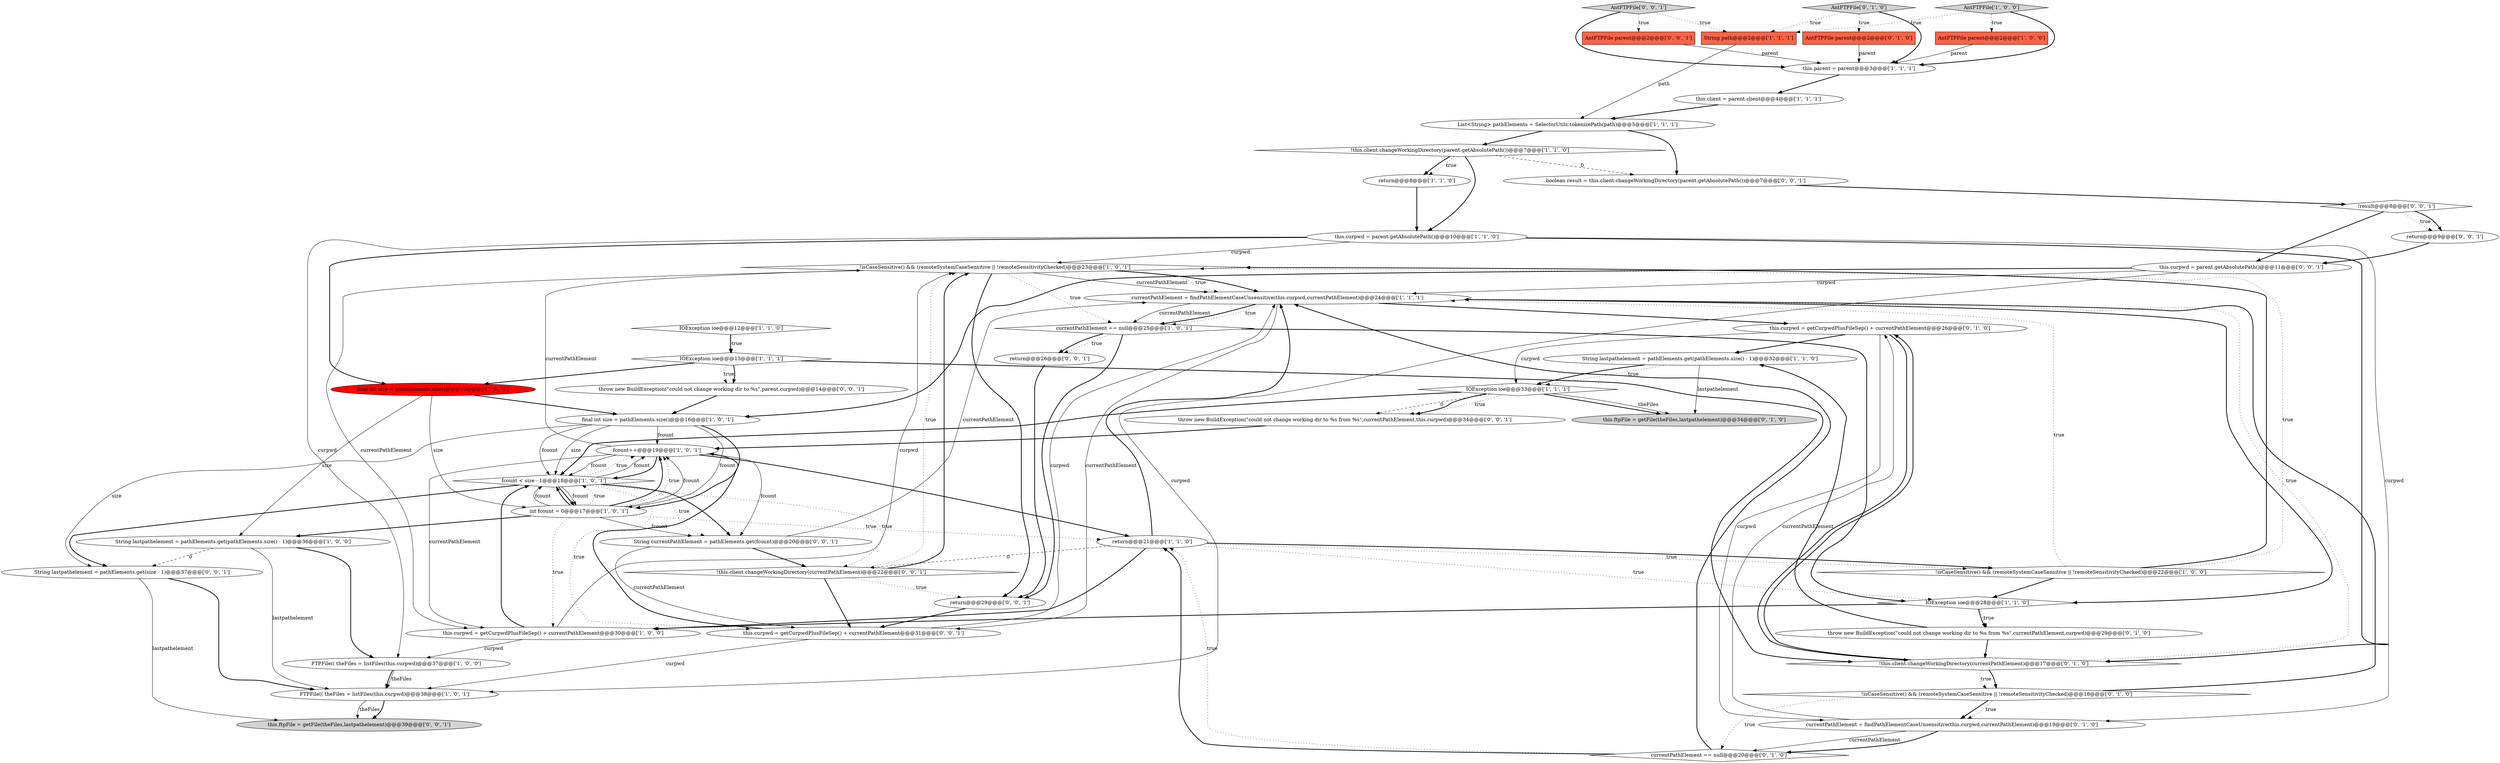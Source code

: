 digraph {
18 [style = filled, label = "!this.client.changeWorkingDirectory(parent.getAbsolutePath())@@@7@@@['1', '1', '0']", fillcolor = white, shape = diamond image = "AAA0AAABBB1BBB"];
11 [style = filled, label = "String lastpathelement = pathElements.get(pathElements.size() - 1)@@@36@@@['1', '0', '0']", fillcolor = white, shape = ellipse image = "AAA0AAABBB1BBB"];
39 [style = filled, label = "!this.client.changeWorkingDirectory(currentPathElement)@@@22@@@['0', '0', '1']", fillcolor = white, shape = diamond image = "AAA0AAABBB3BBB"];
34 [style = filled, label = "this.ftpFile = getFile(theFiles,lastpathelement)@@@34@@@['0', '1', '0']", fillcolor = lightgray, shape = ellipse image = "AAA0AAABBB2BBB"];
38 [style = filled, label = "AntFTPFile parent@@@2@@@['0', '0', '1']", fillcolor = tomato, shape = box image = "AAA0AAABBB3BBB"];
49 [style = filled, label = "String lastpathelement = pathElements.get(size - 1)@@@37@@@['0', '0', '1']", fillcolor = white, shape = ellipse image = "AAA0AAABBB3BBB"];
51 [style = filled, label = "String currentPathElement = pathElements.get(fcount)@@@20@@@['0', '0', '1']", fillcolor = white, shape = ellipse image = "AAA0AAABBB3BBB"];
23 [style = filled, label = "return@@@8@@@['1', '1', '0']", fillcolor = white, shape = ellipse image = "AAA0AAABBB1BBB"];
9 [style = filled, label = "!isCaseSensitive() && (remoteSystemCaseSensitive || !remoteSensitivityChecked)@@@23@@@['1', '0', '1']", fillcolor = white, shape = diamond image = "AAA0AAABBB1BBB"];
44 [style = filled, label = "AntFTPFile['0', '0', '1']", fillcolor = lightgray, shape = diamond image = "AAA0AAABBB3BBB"];
48 [style = filled, label = "return@@@9@@@['0', '0', '1']", fillcolor = white, shape = ellipse image = "AAA0AAABBB3BBB"];
41 [style = filled, label = "throw new BuildException(\"could not change working dir to %s\",parent.curpwd)@@@14@@@['0', '0', '1']", fillcolor = white, shape = ellipse image = "AAA0AAABBB3BBB"];
28 [style = filled, label = "this.curpwd = getCurpwdPlusFileSep() + currentPathElement@@@26@@@['0', '1', '0']", fillcolor = white, shape = ellipse image = "AAA0AAABBB2BBB"];
40 [style = filled, label = "this.curpwd = getCurpwdPlusFileSep() + currentPathElement@@@31@@@['0', '0', '1']", fillcolor = white, shape = ellipse image = "AAA0AAABBB3BBB"];
31 [style = filled, label = "!isCaseSensitive() && (remoteSystemCaseSensitive || !remoteSensitivityChecked)@@@18@@@['0', '1', '0']", fillcolor = white, shape = diamond image = "AAA0AAABBB2BBB"];
45 [style = filled, label = "throw new BuildException(\"could not change working dir to %s from %s\",currentPathElement,this.curpwd)@@@34@@@['0', '0', '1']", fillcolor = white, shape = ellipse image = "AAA0AAABBB3BBB"];
16 [style = filled, label = "final int size = pathElements.size()@@@16@@@['1', '0', '1']", fillcolor = white, shape = ellipse image = "AAA0AAABBB1BBB"];
3 [style = filled, label = "final int size = pathElements.size()@@@15@@@['1', '0', '0']", fillcolor = red, shape = ellipse image = "AAA1AAABBB1BBB"];
24 [style = filled, label = "fcount < size - 1@@@18@@@['1', '0', '1']", fillcolor = white, shape = diamond image = "AAA0AAABBB1BBB"];
27 [style = filled, label = "currentPathElement = findPathElementCaseUnsensitive(this.curpwd,currentPathElement)@@@24@@@['1', '1', '1']", fillcolor = white, shape = ellipse image = "AAA0AAABBB1BBB"];
29 [style = filled, label = "AntFTPFile['0', '1', '0']", fillcolor = lightgray, shape = diamond image = "AAA0AAABBB2BBB"];
46 [style = filled, label = "return@@@26@@@['0', '0', '1']", fillcolor = white, shape = ellipse image = "AAA0AAABBB3BBB"];
19 [style = filled, label = "AntFTPFile parent@@@2@@@['1', '0', '0']", fillcolor = tomato, shape = box image = "AAA0AAABBB1BBB"];
1 [style = filled, label = "this.parent = parent@@@3@@@['1', '1', '1']", fillcolor = white, shape = ellipse image = "AAA0AAABBB1BBB"];
6 [style = filled, label = "String lastpathelement = pathElements.get(pathElements.size() - 1)@@@32@@@['1', '1', '0']", fillcolor = white, shape = ellipse image = "AAA0AAABBB1BBB"];
30 [style = filled, label = "AntFTPFile parent@@@2@@@['0', '1', '0']", fillcolor = tomato, shape = box image = "AAA0AAABBB2BBB"];
14 [style = filled, label = "IOException ioe@@@13@@@['1', '1', '1']", fillcolor = white, shape = diamond image = "AAA0AAABBB1BBB"];
21 [style = filled, label = "IOException ioe@@@28@@@['1', '1', '0']", fillcolor = white, shape = diamond image = "AAA0AAABBB1BBB"];
10 [style = filled, label = "currentPathElement == null@@@25@@@['1', '0', '1']", fillcolor = white, shape = diamond image = "AAA0AAABBB1BBB"];
20 [style = filled, label = "String path@@@2@@@['1', '1', '1']", fillcolor = tomato, shape = box image = "AAA0AAABBB1BBB"];
43 [style = filled, label = "!result@@@8@@@['0', '0', '1']", fillcolor = white, shape = diamond image = "AAA0AAABBB3BBB"];
50 [style = filled, label = "this.ftpFile = getFile(theFiles,lastpathelement)@@@39@@@['0', '0', '1']", fillcolor = lightgray, shape = ellipse image = "AAA0AAABBB3BBB"];
2 [style = filled, label = "AntFTPFile['1', '0', '0']", fillcolor = lightgray, shape = diamond image = "AAA0AAABBB1BBB"];
25 [style = filled, label = "IOException ioe@@@12@@@['1', '1', '0']", fillcolor = white, shape = diamond image = "AAA0AAABBB1BBB"];
35 [style = filled, label = "throw new BuildException(\"could not change working dir to %s from %s\",currentPathElement,curpwd)@@@29@@@['0', '1', '0']", fillcolor = white, shape = ellipse image = "AAA0AAABBB2BBB"];
37 [style = filled, label = "this.curpwd = parent.getAbsolutePath()@@@11@@@['0', '0', '1']", fillcolor = white, shape = ellipse image = "AAA0AAABBB3BBB"];
5 [style = filled, label = "int fcount = 0@@@17@@@['1', '0', '1']", fillcolor = white, shape = ellipse image = "AAA0AAABBB1BBB"];
26 [style = filled, label = "IOException ioe@@@33@@@['1', '1', '1']", fillcolor = white, shape = diamond image = "AAA0AAABBB1BBB"];
7 [style = filled, label = "FTPFile(( theFiles = listFiles(this.curpwd)@@@37@@@['1', '0', '0']", fillcolor = white, shape = ellipse image = "AAA0AAABBB1BBB"];
15 [style = filled, label = "return@@@21@@@['1', '1', '0']", fillcolor = white, shape = ellipse image = "AAA0AAABBB1BBB"];
32 [style = filled, label = "currentPathElement = findPathElementCaseUnsensitive(this.curpwd,currentPathElement)@@@19@@@['0', '1', '0']", fillcolor = white, shape = ellipse image = "AAA0AAABBB2BBB"];
42 [style = filled, label = "return@@@29@@@['0', '0', '1']", fillcolor = white, shape = ellipse image = "AAA0AAABBB3BBB"];
12 [style = filled, label = "!isCaseSensitive() && (remoteSystemCaseSensitive || !remoteSensitivityChecked)@@@22@@@['1', '0', '0']", fillcolor = white, shape = diamond image = "AAA0AAABBB1BBB"];
0 [style = filled, label = "fcount++@@@19@@@['1', '0', '1']", fillcolor = white, shape = ellipse image = "AAA0AAABBB1BBB"];
13 [style = filled, label = "this.curpwd = parent.getAbsolutePath()@@@10@@@['1', '1', '0']", fillcolor = white, shape = ellipse image = "AAA0AAABBB1BBB"];
4 [style = filled, label = "FTPFile(( theFiles = listFiles(this.curpwd)@@@38@@@['1', '0', '1']", fillcolor = white, shape = ellipse image = "AAA0AAABBB1BBB"];
22 [style = filled, label = "this.curpwd = getCurpwdPlusFileSep() + currentPathElement@@@30@@@['1', '0', '0']", fillcolor = white, shape = ellipse image = "AAA0AAABBB1BBB"];
47 [style = filled, label = "boolean result = this.client.changeWorkingDirectory(parent.getAbsolutePath())@@@7@@@['0', '0', '1']", fillcolor = white, shape = ellipse image = "AAA0AAABBB3BBB"];
33 [style = filled, label = "currentPathElement == null@@@20@@@['0', '1', '0']", fillcolor = white, shape = diamond image = "AAA0AAABBB2BBB"];
8 [style = filled, label = "List<String> pathElements = SelectorUtils.tokenizePath(path)@@@5@@@['1', '1', '1']", fillcolor = white, shape = ellipse image = "AAA0AAABBB1BBB"];
36 [style = filled, label = "!this.client.changeWorkingDirectory(currentPathElement)@@@17@@@['0', '1', '0']", fillcolor = white, shape = diamond image = "AAA0AAABBB2BBB"];
17 [style = filled, label = "this.client = parent.client@@@4@@@['1', '1', '1']", fillcolor = white, shape = ellipse image = "AAA0AAABBB1BBB"];
28->32 [style = solid, label="curpwd"];
14->3 [style = bold, label=""];
28->6 [style = bold, label=""];
26->45 [style = dotted, label="true"];
39->9 [style = bold, label=""];
27->28 [style = bold, label=""];
26->34 [style = bold, label=""];
36->28 [style = bold, label=""];
16->0 [style = solid, label="fcount"];
16->24 [style = solid, label="fcount"];
25->14 [style = bold, label=""];
3->16 [style = bold, label=""];
49->50 [style = solid, label="lastpathelement"];
15->21 [style = dotted, label="true"];
12->9 [style = bold, label=""];
39->42 [style = dotted, label="true"];
29->20 [style = dotted, label="true"];
0->15 [style = bold, label=""];
0->22 [style = solid, label="currentPathElement"];
40->27 [style = solid, label="curpwd"];
14->41 [style = dotted, label="true"];
5->24 [style = dotted, label="true"];
5->24 [style = solid, label="fcount"];
6->26 [style = dotted, label="true"];
24->49 [style = bold, label=""];
5->0 [style = bold, label=""];
5->22 [style = dotted, label="true"];
23->13 [style = bold, label=""];
44->20 [style = dotted, label="true"];
0->24 [style = bold, label=""];
13->36 [style = bold, label=""];
45->0 [style = bold, label=""];
51->39 [style = bold, label=""];
8->47 [style = bold, label=""];
44->1 [style = bold, label=""];
49->4 [style = bold, label=""];
22->9 [style = solid, label="curpwd"];
4->50 [style = solid, label="theFiles"];
29->1 [style = bold, label=""];
21->35 [style = bold, label=""];
37->4 [style = solid, label="curpwd"];
11->4 [style = solid, label="lastpathelement"];
18->23 [style = dotted, label="true"];
32->28 [style = solid, label="currentPathElement"];
2->20 [style = dotted, label="true"];
46->42 [style = bold, label=""];
48->37 [style = bold, label=""];
39->9 [style = dotted, label="true"];
7->4 [style = solid, label="theFiles"];
27->40 [style = solid, label="currentPathElement"];
13->9 [style = solid, label="curpwd"];
28->36 [style = bold, label=""];
26->45 [style = dashed, label="0"];
33->15 [style = bold, label=""];
12->21 [style = bold, label=""];
8->18 [style = bold, label=""];
0->51 [style = solid, label="fcount"];
36->31 [style = bold, label=""];
40->0 [style = bold, label=""];
47->43 [style = bold, label=""];
10->21 [style = bold, label=""];
26->24 [style = bold, label=""];
31->33 [style = dotted, label="true"];
33->27 [style = bold, label=""];
42->40 [style = bold, label=""];
36->31 [style = dotted, label="true"];
3->11 [style = solid, label="size"];
24->5 [style = bold, label=""];
1->17 [style = bold, label=""];
11->49 [style = dashed, label="0"];
12->27 [style = dotted, label="true"];
31->27 [style = bold, label=""];
6->34 [style = solid, label="lastpathelement"];
21->22 [style = bold, label=""];
38->1 [style = solid, label="parent"];
44->38 [style = dotted, label="true"];
24->0 [style = dotted, label="true"];
51->27 [style = solid, label="currentPathElement"];
15->12 [style = dotted, label="true"];
5->11 [style = bold, label=""];
15->12 [style = bold, label=""];
9->10 [style = dotted, label="true"];
21->35 [style = dotted, label="true"];
37->16 [style = bold, label=""];
2->19 [style = dotted, label="true"];
24->51 [style = dotted, label="true"];
14->36 [style = bold, label=""];
16->5 [style = solid, label="fcount"];
17->8 [style = bold, label=""];
24->51 [style = bold, label=""];
0->24 [style = solid, label="fcount"];
6->26 [style = bold, label=""];
40->4 [style = solid, label="curpwd"];
9->42 [style = bold, label=""];
18->23 [style = bold, label=""];
2->1 [style = bold, label=""];
31->32 [style = bold, label=""];
24->39 [style = dotted, label="true"];
16->24 [style = solid, label="size"];
37->27 [style = solid, label="curpwd"];
16->49 [style = solid, label="size"];
32->33 [style = solid, label="currentPathElement"];
5->0 [style = dotted, label="true"];
7->4 [style = bold, label=""];
24->0 [style = solid, label="fcount"];
27->10 [style = solid, label="currentPathElement"];
5->15 [style = dotted, label="true"];
32->33 [style = bold, label=""];
15->22 [style = bold, label=""];
30->1 [style = solid, label="parent"];
9->27 [style = bold, label=""];
13->32 [style = solid, label="curpwd"];
19->1 [style = solid, label="parent"];
0->9 [style = solid, label="currentPathElement"];
39->40 [style = bold, label=""];
5->24 [style = bold, label=""];
43->48 [style = dotted, label="true"];
27->10 [style = bold, label=""];
16->5 [style = bold, label=""];
41->16 [style = bold, label=""];
9->27 [style = solid, label="currentPathElement"];
15->39 [style = dashed, label="0"];
4->50 [style = bold, label=""];
27->21 [style = bold, label=""];
24->40 [style = dotted, label="true"];
14->41 [style = bold, label=""];
10->46 [style = dotted, label="true"];
51->40 [style = solid, label="currentPathElement"];
3->5 [style = solid, label="size"];
18->47 [style = dashed, label="0"];
36->27 [style = dotted, label="true"];
24->5 [style = solid, label="fcount"];
35->6 [style = bold, label=""];
43->48 [style = bold, label=""];
10->46 [style = bold, label=""];
27->10 [style = dotted, label="true"];
5->0 [style = solid, label="fcount"];
20->8 [style = solid, label="path"];
25->14 [style = dotted, label="true"];
43->37 [style = bold, label=""];
9->22 [style = solid, label="currentPathElement"];
31->32 [style = dotted, label="true"];
9->27 [style = dotted, label="true"];
13->7 [style = solid, label="curpwd"];
13->3 [style = bold, label=""];
10->42 [style = bold, label=""];
33->15 [style = dotted, label="true"];
26->34 [style = solid, label="theFiles"];
18->13 [style = bold, label=""];
29->30 [style = dotted, label="true"];
26->45 [style = bold, label=""];
22->7 [style = solid, label="curpwd"];
28->26 [style = solid, label="curpwd"];
5->51 [style = solid, label="fcount"];
22->24 [style = bold, label=""];
35->36 [style = bold, label=""];
15->27 [style = bold, label=""];
11->7 [style = bold, label=""];
12->9 [style = dotted, label="true"];
}
